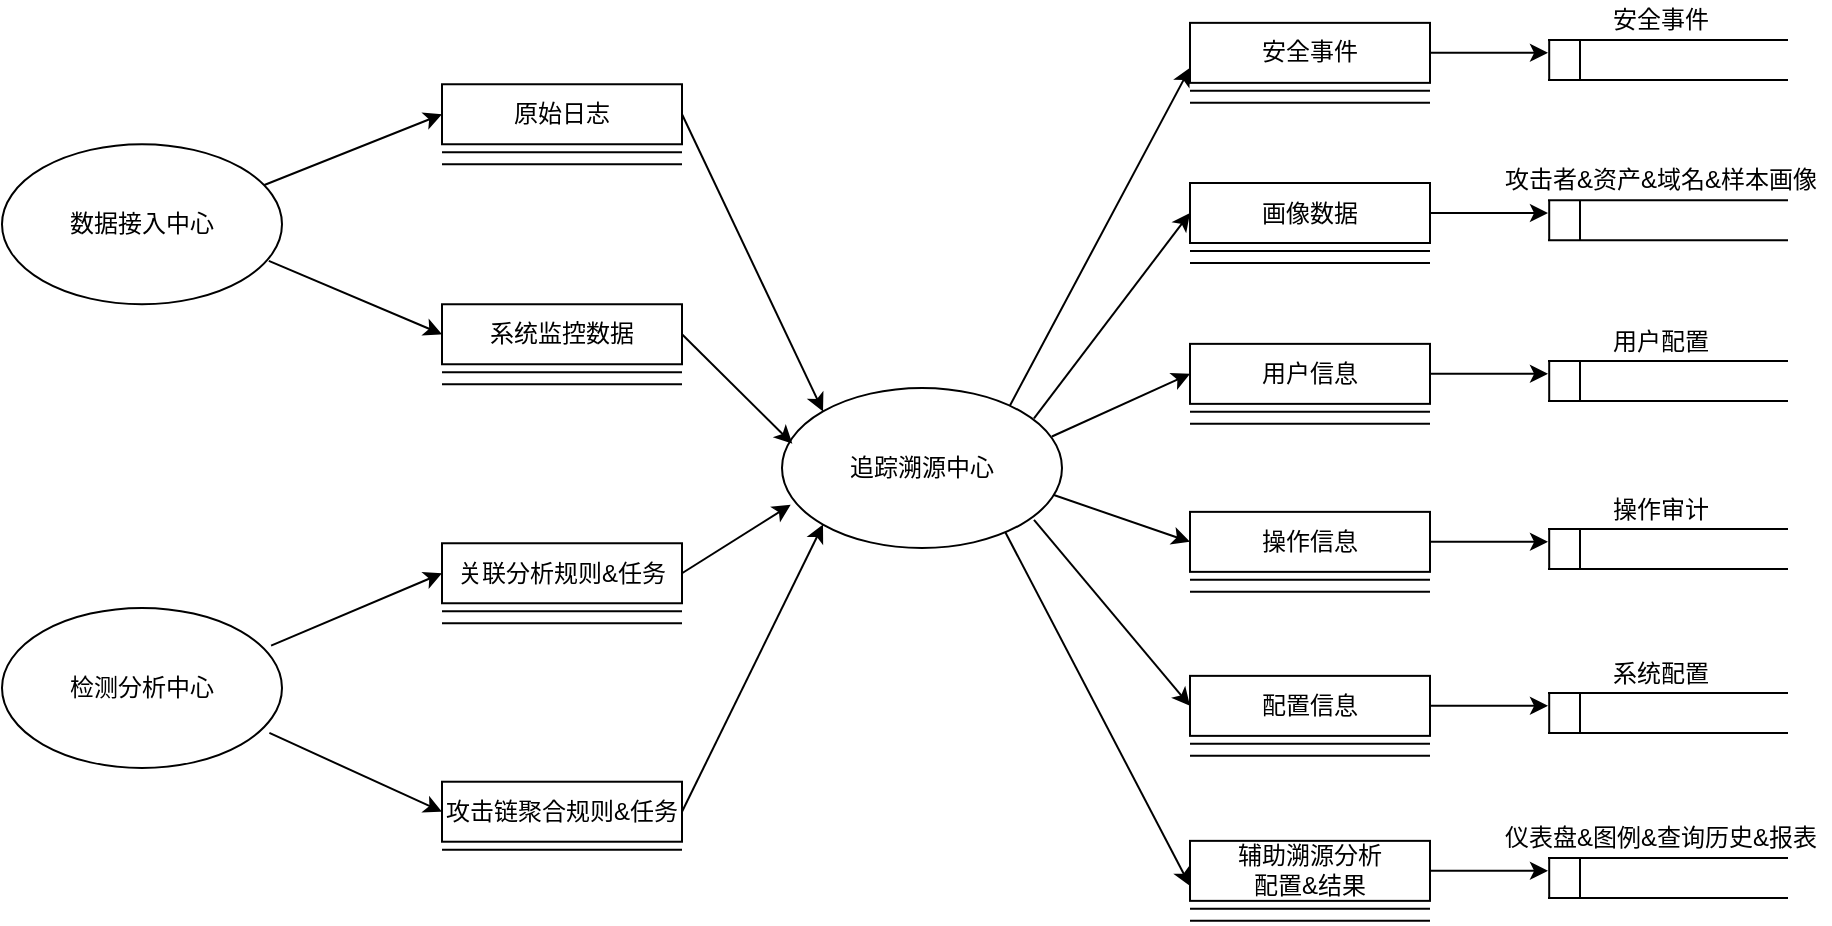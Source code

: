<mxfile version="17.1.3" type="github">
  <diagram id="C5RBs43oDa-KdzZeNtuy" name="Page-1">
    <mxGraphModel dx="2144" dy="838" grid="1" gridSize="10" guides="1" tooltips="1" connect="1" arrows="1" fold="1" page="1" pageScale="1" pageWidth="827" pageHeight="1169" math="0" shadow="0">
      <root>
        <mxCell id="WIyWlLk6GJQsqaUBKTNV-0" />
        <mxCell id="WIyWlLk6GJQsqaUBKTNV-1" parent="WIyWlLk6GJQsqaUBKTNV-0" />
        <mxCell id="dd_-8P8zt-6sIsuWf9Zp-0" style="edgeStyle=none;rounded=0;orthogonalLoop=1;jettySize=auto;html=1;exitX=0.9;exitY=0.19;exitDx=0;exitDy=0;entryX=0;entryY=0.5;entryDx=0;entryDy=0;exitPerimeter=0;" edge="1" parent="WIyWlLk6GJQsqaUBKTNV-1" source="dd_-8P8zt-6sIsuWf9Zp-6" target="dd_-8P8zt-6sIsuWf9Zp-15">
          <mxGeometry relative="1" as="geometry" />
        </mxCell>
        <mxCell id="dd_-8P8zt-6sIsuWf9Zp-1" style="rounded=0;orthogonalLoop=1;jettySize=auto;html=1;exitX=0.964;exitY=0.303;exitDx=0;exitDy=0;entryX=0;entryY=0.5;entryDx=0;entryDy=0;exitPerimeter=0;" edge="1" parent="WIyWlLk6GJQsqaUBKTNV-1" source="dd_-8P8zt-6sIsuWf9Zp-6" target="dd_-8P8zt-6sIsuWf9Zp-25">
          <mxGeometry relative="1" as="geometry" />
        </mxCell>
        <mxCell id="dd_-8P8zt-6sIsuWf9Zp-2" style="edgeStyle=none;rounded=0;orthogonalLoop=1;jettySize=auto;html=1;exitX=0.971;exitY=0.669;exitDx=0;exitDy=0;entryX=0;entryY=0.5;entryDx=0;entryDy=0;exitPerimeter=0;" edge="1" parent="WIyWlLk6GJQsqaUBKTNV-1" source="dd_-8P8zt-6sIsuWf9Zp-6" target="dd_-8P8zt-6sIsuWf9Zp-35">
          <mxGeometry relative="1" as="geometry" />
        </mxCell>
        <mxCell id="dd_-8P8zt-6sIsuWf9Zp-3" style="edgeStyle=none;rounded=0;orthogonalLoop=1;jettySize=auto;html=1;exitX=0.9;exitY=0.824;exitDx=0;exitDy=0;entryX=0;entryY=0.5;entryDx=0;entryDy=0;exitPerimeter=0;" edge="1" parent="WIyWlLk6GJQsqaUBKTNV-1" source="dd_-8P8zt-6sIsuWf9Zp-6" target="dd_-8P8zt-6sIsuWf9Zp-45">
          <mxGeometry relative="1" as="geometry" />
        </mxCell>
        <mxCell id="dd_-8P8zt-6sIsuWf9Zp-4" style="edgeStyle=none;rounded=0;orthogonalLoop=1;jettySize=auto;html=1;entryX=0;entryY=0.75;entryDx=0;entryDy=0;exitX=0.81;exitY=0.123;exitDx=0;exitDy=0;exitPerimeter=0;" edge="1" parent="WIyWlLk6GJQsqaUBKTNV-1" source="dd_-8P8zt-6sIsuWf9Zp-6" target="dd_-8P8zt-6sIsuWf9Zp-75">
          <mxGeometry relative="1" as="geometry" />
        </mxCell>
        <mxCell id="dd_-8P8zt-6sIsuWf9Zp-5" style="edgeStyle=none;rounded=0;orthogonalLoop=1;jettySize=auto;html=1;exitX=0.798;exitY=0.903;exitDx=0;exitDy=0;entryX=0;entryY=0.75;entryDx=0;entryDy=0;exitPerimeter=0;" edge="1" parent="WIyWlLk6GJQsqaUBKTNV-1" source="dd_-8P8zt-6sIsuWf9Zp-6" target="dd_-8P8zt-6sIsuWf9Zp-85">
          <mxGeometry relative="1" as="geometry" />
        </mxCell>
        <mxCell id="dd_-8P8zt-6sIsuWf9Zp-6" value="追踪溯源中心" style="ellipse;whiteSpace=wrap;html=1;" vertex="1" parent="WIyWlLk6GJQsqaUBKTNV-1">
          <mxGeometry x="170" y="270" width="140" height="80" as="geometry" />
        </mxCell>
        <mxCell id="dd_-8P8zt-6sIsuWf9Zp-7" style="edgeStyle=none;rounded=0;orthogonalLoop=1;jettySize=auto;html=1;entryX=0;entryY=0.5;entryDx=0;entryDy=0;exitX=0.928;exitY=0.261;exitDx=0;exitDy=0;exitPerimeter=0;" edge="1" parent="WIyWlLk6GJQsqaUBKTNV-1" source="dd_-8P8zt-6sIsuWf9Zp-9" target="dd_-8P8zt-6sIsuWf9Zp-11">
          <mxGeometry relative="1" as="geometry" />
        </mxCell>
        <mxCell id="dd_-8P8zt-6sIsuWf9Zp-8" style="rounded=0;orthogonalLoop=1;jettySize=auto;html=1;exitX=0.953;exitY=0.729;exitDx=0;exitDy=0;entryX=0;entryY=0.5;entryDx=0;entryDy=0;exitPerimeter=0;" edge="1" parent="WIyWlLk6GJQsqaUBKTNV-1" source="dd_-8P8zt-6sIsuWf9Zp-9" target="dd_-8P8zt-6sIsuWf9Zp-67">
          <mxGeometry relative="1" as="geometry" />
        </mxCell>
        <mxCell id="dd_-8P8zt-6sIsuWf9Zp-9" value="数据接入中心" style="ellipse;whiteSpace=wrap;html=1;" vertex="1" parent="WIyWlLk6GJQsqaUBKTNV-1">
          <mxGeometry x="-220" y="148.13" width="140" height="80" as="geometry" />
        </mxCell>
        <mxCell id="dd_-8P8zt-6sIsuWf9Zp-10" style="edgeStyle=none;rounded=0;orthogonalLoop=1;jettySize=auto;html=1;exitX=1;exitY=0.5;exitDx=0;exitDy=0;entryX=0;entryY=0;entryDx=0;entryDy=0;" edge="1" parent="WIyWlLk6GJQsqaUBKTNV-1" source="dd_-8P8zt-6sIsuWf9Zp-11" target="dd_-8P8zt-6sIsuWf9Zp-6">
          <mxGeometry relative="1" as="geometry" />
        </mxCell>
        <mxCell id="dd_-8P8zt-6sIsuWf9Zp-11" value="原始日志" style="rounded=0;whiteSpace=wrap;html=1;" vertex="1" parent="WIyWlLk6GJQsqaUBKTNV-1">
          <mxGeometry y="118.13" width="120" height="30" as="geometry" />
        </mxCell>
        <mxCell id="dd_-8P8zt-6sIsuWf9Zp-12" value="" style="endArrow=none;html=1;rounded=0;" edge="1" parent="WIyWlLk6GJQsqaUBKTNV-1">
          <mxGeometry width="50" height="50" relative="1" as="geometry">
            <mxPoint x="-2.274e-13" y="152.13" as="sourcePoint" />
            <mxPoint x="120" y="152.13" as="targetPoint" />
          </mxGeometry>
        </mxCell>
        <mxCell id="dd_-8P8zt-6sIsuWf9Zp-13" value="" style="endArrow=none;html=1;rounded=0;" edge="1" parent="WIyWlLk6GJQsqaUBKTNV-1">
          <mxGeometry width="50" height="50" relative="1" as="geometry">
            <mxPoint x="-2.274e-13" y="158.13" as="sourcePoint" />
            <mxPoint x="120" y="158.13" as="targetPoint" />
          </mxGeometry>
        </mxCell>
        <mxCell id="dd_-8P8zt-6sIsuWf9Zp-14" value="" style="edgeStyle=none;rounded=0;orthogonalLoop=1;jettySize=auto;html=1;exitX=1;exitY=0.5;exitDx=0;exitDy=0;" edge="1" parent="WIyWlLk6GJQsqaUBKTNV-1" source="dd_-8P8zt-6sIsuWf9Zp-15">
          <mxGeometry relative="1" as="geometry">
            <mxPoint x="553" y="182.5" as="targetPoint" />
          </mxGeometry>
        </mxCell>
        <mxCell id="dd_-8P8zt-6sIsuWf9Zp-15" value="画像数据" style="rounded=0;whiteSpace=wrap;html=1;" vertex="1" parent="WIyWlLk6GJQsqaUBKTNV-1">
          <mxGeometry x="374" y="167.5" width="120" height="30" as="geometry" />
        </mxCell>
        <mxCell id="dd_-8P8zt-6sIsuWf9Zp-16" value="" style="endArrow=none;html=1;rounded=0;" edge="1" parent="WIyWlLk6GJQsqaUBKTNV-1">
          <mxGeometry width="50" height="50" relative="1" as="geometry">
            <mxPoint x="374" y="201.5" as="sourcePoint" />
            <mxPoint x="494" y="201.5" as="targetPoint" />
          </mxGeometry>
        </mxCell>
        <mxCell id="dd_-8P8zt-6sIsuWf9Zp-17" value="" style="endArrow=none;html=1;rounded=0;" edge="1" parent="WIyWlLk6GJQsqaUBKTNV-1">
          <mxGeometry width="50" height="50" relative="1" as="geometry">
            <mxPoint x="374" y="207.5" as="sourcePoint" />
            <mxPoint x="494" y="207.5" as="targetPoint" />
          </mxGeometry>
        </mxCell>
        <mxCell id="dd_-8P8zt-6sIsuWf9Zp-18" value="攻击者&amp;amp;资产&amp;amp;域名&amp;amp;样本画像" style="text;html=1;align=center;verticalAlign=middle;resizable=0;points=[];autosize=1;strokeColor=none;fillColor=none;" vertex="1" parent="WIyWlLk6GJQsqaUBKTNV-1">
          <mxGeometry x="524" y="156.07" width="170" height="20" as="geometry" />
        </mxCell>
        <mxCell id="dd_-8P8zt-6sIsuWf9Zp-19" value="" style="group" vertex="1" connectable="0" parent="WIyWlLk6GJQsqaUBKTNV-1">
          <mxGeometry x="553" y="176.07" width="120" height="20" as="geometry" />
        </mxCell>
        <mxCell id="dd_-8P8zt-6sIsuWf9Zp-20" value="" style="endArrow=none;html=1;rounded=0;" edge="1" parent="dd_-8P8zt-6sIsuWf9Zp-19">
          <mxGeometry width="50" height="50" relative="1" as="geometry">
            <mxPoint x="0.6" y="20" as="sourcePoint" />
            <mxPoint x="0.6" as="targetPoint" />
          </mxGeometry>
        </mxCell>
        <mxCell id="dd_-8P8zt-6sIsuWf9Zp-21" value="" style="endArrow=none;html=1;rounded=0;" edge="1" parent="dd_-8P8zt-6sIsuWf9Zp-19">
          <mxGeometry width="50" height="50" relative="1" as="geometry">
            <mxPoint x="120" y="20" as="sourcePoint" />
            <mxPoint y="20" as="targetPoint" />
          </mxGeometry>
        </mxCell>
        <mxCell id="dd_-8P8zt-6sIsuWf9Zp-22" value="" style="endArrow=none;html=1;rounded=0;" edge="1" parent="dd_-8P8zt-6sIsuWf9Zp-19">
          <mxGeometry width="50" height="50" relative="1" as="geometry">
            <mxPoint x="120" as="sourcePoint" />
            <mxPoint as="targetPoint" />
          </mxGeometry>
        </mxCell>
        <mxCell id="dd_-8P8zt-6sIsuWf9Zp-23" value="" style="endArrow=none;html=1;rounded=0;" edge="1" parent="dd_-8P8zt-6sIsuWf9Zp-19">
          <mxGeometry width="50" height="50" relative="1" as="geometry">
            <mxPoint x="16.0" y="20" as="sourcePoint" />
            <mxPoint x="16.0" as="targetPoint" />
          </mxGeometry>
        </mxCell>
        <mxCell id="dd_-8P8zt-6sIsuWf9Zp-24" value="" style="edgeStyle=none;rounded=0;orthogonalLoop=1;jettySize=auto;html=1;exitX=1;exitY=0.5;exitDx=0;exitDy=0;" edge="1" parent="WIyWlLk6GJQsqaUBKTNV-1" source="dd_-8P8zt-6sIsuWf9Zp-25">
          <mxGeometry relative="1" as="geometry">
            <mxPoint x="553" y="262.93" as="targetPoint" />
          </mxGeometry>
        </mxCell>
        <mxCell id="dd_-8P8zt-6sIsuWf9Zp-25" value="用户信息" style="rounded=0;whiteSpace=wrap;html=1;" vertex="1" parent="WIyWlLk6GJQsqaUBKTNV-1">
          <mxGeometry x="374" y="247.93" width="120" height="30" as="geometry" />
        </mxCell>
        <mxCell id="dd_-8P8zt-6sIsuWf9Zp-26" value="" style="endArrow=none;html=1;rounded=0;" edge="1" parent="WIyWlLk6GJQsqaUBKTNV-1">
          <mxGeometry width="50" height="50" relative="1" as="geometry">
            <mxPoint x="374" y="281.93" as="sourcePoint" />
            <mxPoint x="494" y="281.93" as="targetPoint" />
          </mxGeometry>
        </mxCell>
        <mxCell id="dd_-8P8zt-6sIsuWf9Zp-27" value="" style="endArrow=none;html=1;rounded=0;" edge="1" parent="WIyWlLk6GJQsqaUBKTNV-1">
          <mxGeometry width="50" height="50" relative="1" as="geometry">
            <mxPoint x="374" y="287.93" as="sourcePoint" />
            <mxPoint x="494" y="287.93" as="targetPoint" />
          </mxGeometry>
        </mxCell>
        <mxCell id="dd_-8P8zt-6sIsuWf9Zp-28" value="用户配置" style="text;html=1;align=center;verticalAlign=middle;resizable=0;points=[];autosize=1;strokeColor=none;fillColor=none;" vertex="1" parent="WIyWlLk6GJQsqaUBKTNV-1">
          <mxGeometry x="579" y="236.5" width="60" height="20" as="geometry" />
        </mxCell>
        <mxCell id="dd_-8P8zt-6sIsuWf9Zp-29" value="" style="group" vertex="1" connectable="0" parent="WIyWlLk6GJQsqaUBKTNV-1">
          <mxGeometry x="553" y="256.5" width="120" height="20" as="geometry" />
        </mxCell>
        <mxCell id="dd_-8P8zt-6sIsuWf9Zp-30" value="" style="endArrow=none;html=1;rounded=0;" edge="1" parent="dd_-8P8zt-6sIsuWf9Zp-29">
          <mxGeometry width="50" height="50" relative="1" as="geometry">
            <mxPoint x="0.6" y="20" as="sourcePoint" />
            <mxPoint x="0.6" as="targetPoint" />
          </mxGeometry>
        </mxCell>
        <mxCell id="dd_-8P8zt-6sIsuWf9Zp-31" value="" style="endArrow=none;html=1;rounded=0;" edge="1" parent="dd_-8P8zt-6sIsuWf9Zp-29">
          <mxGeometry width="50" height="50" relative="1" as="geometry">
            <mxPoint x="120" y="20" as="sourcePoint" />
            <mxPoint y="20" as="targetPoint" />
          </mxGeometry>
        </mxCell>
        <mxCell id="dd_-8P8zt-6sIsuWf9Zp-32" value="" style="endArrow=none;html=1;rounded=0;" edge="1" parent="dd_-8P8zt-6sIsuWf9Zp-29">
          <mxGeometry width="50" height="50" relative="1" as="geometry">
            <mxPoint x="120" as="sourcePoint" />
            <mxPoint as="targetPoint" />
          </mxGeometry>
        </mxCell>
        <mxCell id="dd_-8P8zt-6sIsuWf9Zp-33" value="" style="endArrow=none;html=1;rounded=0;" edge="1" parent="dd_-8P8zt-6sIsuWf9Zp-29">
          <mxGeometry width="50" height="50" relative="1" as="geometry">
            <mxPoint x="16.0" y="20" as="sourcePoint" />
            <mxPoint x="16.0" as="targetPoint" />
          </mxGeometry>
        </mxCell>
        <mxCell id="dd_-8P8zt-6sIsuWf9Zp-34" value="" style="edgeStyle=none;rounded=0;orthogonalLoop=1;jettySize=auto;html=1;exitX=1;exitY=0.5;exitDx=0;exitDy=0;" edge="1" parent="WIyWlLk6GJQsqaUBKTNV-1" source="dd_-8P8zt-6sIsuWf9Zp-35">
          <mxGeometry relative="1" as="geometry">
            <mxPoint x="553" y="346.93" as="targetPoint" />
          </mxGeometry>
        </mxCell>
        <mxCell id="dd_-8P8zt-6sIsuWf9Zp-35" value="操作信息" style="rounded=0;whiteSpace=wrap;html=1;" vertex="1" parent="WIyWlLk6GJQsqaUBKTNV-1">
          <mxGeometry x="374" y="331.93" width="120" height="30" as="geometry" />
        </mxCell>
        <mxCell id="dd_-8P8zt-6sIsuWf9Zp-36" value="" style="endArrow=none;html=1;rounded=0;" edge="1" parent="WIyWlLk6GJQsqaUBKTNV-1">
          <mxGeometry width="50" height="50" relative="1" as="geometry">
            <mxPoint x="374" y="365.93" as="sourcePoint" />
            <mxPoint x="494" y="365.93" as="targetPoint" />
          </mxGeometry>
        </mxCell>
        <mxCell id="dd_-8P8zt-6sIsuWf9Zp-37" value="" style="endArrow=none;html=1;rounded=0;" edge="1" parent="WIyWlLk6GJQsqaUBKTNV-1">
          <mxGeometry width="50" height="50" relative="1" as="geometry">
            <mxPoint x="374" y="371.93" as="sourcePoint" />
            <mxPoint x="494" y="371.93" as="targetPoint" />
          </mxGeometry>
        </mxCell>
        <mxCell id="dd_-8P8zt-6sIsuWf9Zp-38" value="操作审计" style="text;html=1;align=center;verticalAlign=middle;resizable=0;points=[];autosize=1;strokeColor=none;fillColor=none;" vertex="1" parent="WIyWlLk6GJQsqaUBKTNV-1">
          <mxGeometry x="579" y="320.5" width="60" height="20" as="geometry" />
        </mxCell>
        <mxCell id="dd_-8P8zt-6sIsuWf9Zp-39" value="" style="group" vertex="1" connectable="0" parent="WIyWlLk6GJQsqaUBKTNV-1">
          <mxGeometry x="553" y="340.5" width="120" height="20" as="geometry" />
        </mxCell>
        <mxCell id="dd_-8P8zt-6sIsuWf9Zp-40" value="" style="endArrow=none;html=1;rounded=0;" edge="1" parent="dd_-8P8zt-6sIsuWf9Zp-39">
          <mxGeometry width="50" height="50" relative="1" as="geometry">
            <mxPoint x="0.6" y="20" as="sourcePoint" />
            <mxPoint x="0.6" as="targetPoint" />
          </mxGeometry>
        </mxCell>
        <mxCell id="dd_-8P8zt-6sIsuWf9Zp-41" value="" style="endArrow=none;html=1;rounded=0;" edge="1" parent="dd_-8P8zt-6sIsuWf9Zp-39">
          <mxGeometry width="50" height="50" relative="1" as="geometry">
            <mxPoint x="120" y="20" as="sourcePoint" />
            <mxPoint y="20" as="targetPoint" />
          </mxGeometry>
        </mxCell>
        <mxCell id="dd_-8P8zt-6sIsuWf9Zp-42" value="" style="endArrow=none;html=1;rounded=0;" edge="1" parent="dd_-8P8zt-6sIsuWf9Zp-39">
          <mxGeometry width="50" height="50" relative="1" as="geometry">
            <mxPoint x="120" as="sourcePoint" />
            <mxPoint as="targetPoint" />
          </mxGeometry>
        </mxCell>
        <mxCell id="dd_-8P8zt-6sIsuWf9Zp-43" value="" style="endArrow=none;html=1;rounded=0;" edge="1" parent="dd_-8P8zt-6sIsuWf9Zp-39">
          <mxGeometry width="50" height="50" relative="1" as="geometry">
            <mxPoint x="16.0" y="20" as="sourcePoint" />
            <mxPoint x="16.0" as="targetPoint" />
          </mxGeometry>
        </mxCell>
        <mxCell id="dd_-8P8zt-6sIsuWf9Zp-44" value="" style="edgeStyle=none;rounded=0;orthogonalLoop=1;jettySize=auto;html=1;exitX=1;exitY=0.5;exitDx=0;exitDy=0;" edge="1" parent="WIyWlLk6GJQsqaUBKTNV-1" source="dd_-8P8zt-6sIsuWf9Zp-45">
          <mxGeometry relative="1" as="geometry">
            <mxPoint x="553" y="428.93" as="targetPoint" />
          </mxGeometry>
        </mxCell>
        <mxCell id="dd_-8P8zt-6sIsuWf9Zp-45" value="配置信息" style="rounded=0;whiteSpace=wrap;html=1;" vertex="1" parent="WIyWlLk6GJQsqaUBKTNV-1">
          <mxGeometry x="374" y="413.93" width="120" height="30" as="geometry" />
        </mxCell>
        <mxCell id="dd_-8P8zt-6sIsuWf9Zp-46" value="" style="endArrow=none;html=1;rounded=0;" edge="1" parent="WIyWlLk6GJQsqaUBKTNV-1">
          <mxGeometry width="50" height="50" relative="1" as="geometry">
            <mxPoint x="374" y="447.93" as="sourcePoint" />
            <mxPoint x="494" y="447.93" as="targetPoint" />
          </mxGeometry>
        </mxCell>
        <mxCell id="dd_-8P8zt-6sIsuWf9Zp-47" value="" style="endArrow=none;html=1;rounded=0;" edge="1" parent="WIyWlLk6GJQsqaUBKTNV-1">
          <mxGeometry width="50" height="50" relative="1" as="geometry">
            <mxPoint x="374" y="453.93" as="sourcePoint" />
            <mxPoint x="494" y="453.93" as="targetPoint" />
          </mxGeometry>
        </mxCell>
        <mxCell id="dd_-8P8zt-6sIsuWf9Zp-48" value="系统配置" style="text;html=1;align=center;verticalAlign=middle;resizable=0;points=[];autosize=1;strokeColor=none;fillColor=none;" vertex="1" parent="WIyWlLk6GJQsqaUBKTNV-1">
          <mxGeometry x="579" y="402.5" width="60" height="20" as="geometry" />
        </mxCell>
        <mxCell id="dd_-8P8zt-6sIsuWf9Zp-49" value="" style="group" vertex="1" connectable="0" parent="WIyWlLk6GJQsqaUBKTNV-1">
          <mxGeometry x="553" y="422.5" width="120" height="20" as="geometry" />
        </mxCell>
        <mxCell id="dd_-8P8zt-6sIsuWf9Zp-50" value="" style="endArrow=none;html=1;rounded=0;" edge="1" parent="dd_-8P8zt-6sIsuWf9Zp-49">
          <mxGeometry width="50" height="50" relative="1" as="geometry">
            <mxPoint x="0.6" y="20" as="sourcePoint" />
            <mxPoint x="0.6" as="targetPoint" />
          </mxGeometry>
        </mxCell>
        <mxCell id="dd_-8P8zt-6sIsuWf9Zp-51" value="" style="endArrow=none;html=1;rounded=0;" edge="1" parent="dd_-8P8zt-6sIsuWf9Zp-49">
          <mxGeometry width="50" height="50" relative="1" as="geometry">
            <mxPoint x="120" y="20" as="sourcePoint" />
            <mxPoint y="20" as="targetPoint" />
          </mxGeometry>
        </mxCell>
        <mxCell id="dd_-8P8zt-6sIsuWf9Zp-52" value="" style="endArrow=none;html=1;rounded=0;" edge="1" parent="dd_-8P8zt-6sIsuWf9Zp-49">
          <mxGeometry width="50" height="50" relative="1" as="geometry">
            <mxPoint x="120" as="sourcePoint" />
            <mxPoint as="targetPoint" />
          </mxGeometry>
        </mxCell>
        <mxCell id="dd_-8P8zt-6sIsuWf9Zp-53" value="" style="endArrow=none;html=1;rounded=0;" edge="1" parent="dd_-8P8zt-6sIsuWf9Zp-49">
          <mxGeometry width="50" height="50" relative="1" as="geometry">
            <mxPoint x="16.0" y="20" as="sourcePoint" />
            <mxPoint x="16.0" as="targetPoint" />
          </mxGeometry>
        </mxCell>
        <mxCell id="dd_-8P8zt-6sIsuWf9Zp-54" style="edgeStyle=none;rounded=0;orthogonalLoop=1;jettySize=auto;html=1;entryX=0;entryY=0.5;entryDx=0;entryDy=0;exitX=0.961;exitY=0.235;exitDx=0;exitDy=0;exitPerimeter=0;" edge="1" parent="WIyWlLk6GJQsqaUBKTNV-1" source="dd_-8P8zt-6sIsuWf9Zp-57" target="dd_-8P8zt-6sIsuWf9Zp-59">
          <mxGeometry relative="1" as="geometry" />
        </mxCell>
        <mxCell id="dd_-8P8zt-6sIsuWf9Zp-55" style="edgeStyle=none;rounded=0;orthogonalLoop=1;jettySize=auto;html=1;exitX=0.955;exitY=0.781;exitDx=0;exitDy=0;entryX=0;entryY=0.5;entryDx=0;entryDy=0;exitPerimeter=0;" edge="1" parent="WIyWlLk6GJQsqaUBKTNV-1" source="dd_-8P8zt-6sIsuWf9Zp-57" target="dd_-8P8zt-6sIsuWf9Zp-63">
          <mxGeometry relative="1" as="geometry" />
        </mxCell>
        <mxCell id="dd_-8P8zt-6sIsuWf9Zp-57" value="检测分析中心" style="ellipse;whiteSpace=wrap;html=1;" vertex="1" parent="WIyWlLk6GJQsqaUBKTNV-1">
          <mxGeometry x="-220" y="379.99" width="140" height="80" as="geometry" />
        </mxCell>
        <mxCell id="dd_-8P8zt-6sIsuWf9Zp-58" style="edgeStyle=none;rounded=0;orthogonalLoop=1;jettySize=auto;html=1;exitX=1;exitY=0.5;exitDx=0;exitDy=0;entryX=0.031;entryY=0.73;entryDx=0;entryDy=0;entryPerimeter=0;" edge="1" parent="WIyWlLk6GJQsqaUBKTNV-1" source="dd_-8P8zt-6sIsuWf9Zp-59" target="dd_-8P8zt-6sIsuWf9Zp-6">
          <mxGeometry relative="1" as="geometry" />
        </mxCell>
        <mxCell id="dd_-8P8zt-6sIsuWf9Zp-59" value="关联分析规则&amp;amp;任务" style="rounded=0;whiteSpace=wrap;html=1;" vertex="1" parent="WIyWlLk6GJQsqaUBKTNV-1">
          <mxGeometry y="347.63" width="120" height="30" as="geometry" />
        </mxCell>
        <mxCell id="dd_-8P8zt-6sIsuWf9Zp-60" value="" style="endArrow=none;html=1;rounded=0;" edge="1" parent="WIyWlLk6GJQsqaUBKTNV-1">
          <mxGeometry width="50" height="50" relative="1" as="geometry">
            <mxPoint y="381.63" as="sourcePoint" />
            <mxPoint x="120" y="381.63" as="targetPoint" />
          </mxGeometry>
        </mxCell>
        <mxCell id="dd_-8P8zt-6sIsuWf9Zp-61" value="" style="endArrow=none;html=1;rounded=0;" edge="1" parent="WIyWlLk6GJQsqaUBKTNV-1">
          <mxGeometry width="50" height="50" relative="1" as="geometry">
            <mxPoint y="387.63" as="sourcePoint" />
            <mxPoint x="120" y="387.63" as="targetPoint" />
          </mxGeometry>
        </mxCell>
        <mxCell id="dd_-8P8zt-6sIsuWf9Zp-62" style="edgeStyle=none;rounded=0;orthogonalLoop=1;jettySize=auto;html=1;exitX=1;exitY=0.5;exitDx=0;exitDy=0;entryX=0;entryY=1;entryDx=0;entryDy=0;" edge="1" parent="WIyWlLk6GJQsqaUBKTNV-1" source="dd_-8P8zt-6sIsuWf9Zp-63" target="dd_-8P8zt-6sIsuWf9Zp-6">
          <mxGeometry relative="1" as="geometry" />
        </mxCell>
        <mxCell id="dd_-8P8zt-6sIsuWf9Zp-63" value="攻击链聚合规则&amp;amp;任务" style="rounded=0;whiteSpace=wrap;html=1;" vertex="1" parent="WIyWlLk6GJQsqaUBKTNV-1">
          <mxGeometry y="466.86" width="120" height="30" as="geometry" />
        </mxCell>
        <mxCell id="dd_-8P8zt-6sIsuWf9Zp-64" value="" style="endArrow=none;html=1;rounded=0;" edge="1" parent="WIyWlLk6GJQsqaUBKTNV-1">
          <mxGeometry width="50" height="50" relative="1" as="geometry">
            <mxPoint y="500.86" as="sourcePoint" />
            <mxPoint x="120" y="500.86" as="targetPoint" />
          </mxGeometry>
        </mxCell>
        <mxCell id="dd_-8P8zt-6sIsuWf9Zp-66" style="edgeStyle=none;rounded=0;orthogonalLoop=1;jettySize=auto;html=1;exitX=1;exitY=0.5;exitDx=0;exitDy=0;entryX=0.037;entryY=0.348;entryDx=0;entryDy=0;entryPerimeter=0;" edge="1" parent="WIyWlLk6GJQsqaUBKTNV-1" source="dd_-8P8zt-6sIsuWf9Zp-67" target="dd_-8P8zt-6sIsuWf9Zp-6">
          <mxGeometry relative="1" as="geometry" />
        </mxCell>
        <mxCell id="dd_-8P8zt-6sIsuWf9Zp-67" value="系统监控数据" style="rounded=0;whiteSpace=wrap;html=1;" vertex="1" parent="WIyWlLk6GJQsqaUBKTNV-1">
          <mxGeometry y="228.13" width="120" height="30" as="geometry" />
        </mxCell>
        <mxCell id="dd_-8P8zt-6sIsuWf9Zp-68" value="" style="endArrow=none;html=1;rounded=0;" edge="1" parent="WIyWlLk6GJQsqaUBKTNV-1">
          <mxGeometry width="50" height="50" relative="1" as="geometry">
            <mxPoint y="262.13" as="sourcePoint" />
            <mxPoint x="120" y="262.13" as="targetPoint" />
          </mxGeometry>
        </mxCell>
        <mxCell id="dd_-8P8zt-6sIsuWf9Zp-69" value="" style="endArrow=none;html=1;rounded=0;" edge="1" parent="WIyWlLk6GJQsqaUBKTNV-1">
          <mxGeometry width="50" height="50" relative="1" as="geometry">
            <mxPoint y="268.13" as="sourcePoint" />
            <mxPoint x="120" y="268.13" as="targetPoint" />
          </mxGeometry>
        </mxCell>
        <mxCell id="dd_-8P8zt-6sIsuWf9Zp-74" value="" style="edgeStyle=none;rounded=0;orthogonalLoop=1;jettySize=auto;html=1;exitX=1;exitY=0.5;exitDx=0;exitDy=0;" edge="1" parent="WIyWlLk6GJQsqaUBKTNV-1" source="dd_-8P8zt-6sIsuWf9Zp-75">
          <mxGeometry relative="1" as="geometry">
            <mxPoint x="553" y="102.43" as="targetPoint" />
          </mxGeometry>
        </mxCell>
        <mxCell id="dd_-8P8zt-6sIsuWf9Zp-75" value="安全事件" style="rounded=0;whiteSpace=wrap;html=1;" vertex="1" parent="WIyWlLk6GJQsqaUBKTNV-1">
          <mxGeometry x="374" y="87.43" width="120" height="30" as="geometry" />
        </mxCell>
        <mxCell id="dd_-8P8zt-6sIsuWf9Zp-76" value="" style="endArrow=none;html=1;rounded=0;" edge="1" parent="WIyWlLk6GJQsqaUBKTNV-1">
          <mxGeometry width="50" height="50" relative="1" as="geometry">
            <mxPoint x="374" y="121.43" as="sourcePoint" />
            <mxPoint x="494" y="121.43" as="targetPoint" />
          </mxGeometry>
        </mxCell>
        <mxCell id="dd_-8P8zt-6sIsuWf9Zp-77" value="" style="endArrow=none;html=1;rounded=0;" edge="1" parent="WIyWlLk6GJQsqaUBKTNV-1">
          <mxGeometry width="50" height="50" relative="1" as="geometry">
            <mxPoint x="374" y="127.43" as="sourcePoint" />
            <mxPoint x="494" y="127.43" as="targetPoint" />
          </mxGeometry>
        </mxCell>
        <mxCell id="dd_-8P8zt-6sIsuWf9Zp-78" value="安全事件" style="text;html=1;align=center;verticalAlign=middle;resizable=0;points=[];autosize=1;strokeColor=none;fillColor=none;" vertex="1" parent="WIyWlLk6GJQsqaUBKTNV-1">
          <mxGeometry x="579" y="76" width="60" height="20" as="geometry" />
        </mxCell>
        <mxCell id="dd_-8P8zt-6sIsuWf9Zp-79" value="" style="group" vertex="1" connectable="0" parent="WIyWlLk6GJQsqaUBKTNV-1">
          <mxGeometry x="553" y="96" width="120" height="20" as="geometry" />
        </mxCell>
        <mxCell id="dd_-8P8zt-6sIsuWf9Zp-80" value="" style="endArrow=none;html=1;rounded=0;" edge="1" parent="dd_-8P8zt-6sIsuWf9Zp-79">
          <mxGeometry width="50" height="50" relative="1" as="geometry">
            <mxPoint x="0.6" y="20" as="sourcePoint" />
            <mxPoint x="0.6" as="targetPoint" />
          </mxGeometry>
        </mxCell>
        <mxCell id="dd_-8P8zt-6sIsuWf9Zp-81" value="" style="endArrow=none;html=1;rounded=0;" edge="1" parent="dd_-8P8zt-6sIsuWf9Zp-79">
          <mxGeometry width="50" height="50" relative="1" as="geometry">
            <mxPoint x="120" y="20" as="sourcePoint" />
            <mxPoint y="20" as="targetPoint" />
          </mxGeometry>
        </mxCell>
        <mxCell id="dd_-8P8zt-6sIsuWf9Zp-82" value="" style="endArrow=none;html=1;rounded=0;" edge="1" parent="dd_-8P8zt-6sIsuWf9Zp-79">
          <mxGeometry width="50" height="50" relative="1" as="geometry">
            <mxPoint x="120" as="sourcePoint" />
            <mxPoint as="targetPoint" />
          </mxGeometry>
        </mxCell>
        <mxCell id="dd_-8P8zt-6sIsuWf9Zp-83" value="" style="endArrow=none;html=1;rounded=0;" edge="1" parent="dd_-8P8zt-6sIsuWf9Zp-79">
          <mxGeometry width="50" height="50" relative="1" as="geometry">
            <mxPoint x="16.0" y="20" as="sourcePoint" />
            <mxPoint x="16.0" as="targetPoint" />
          </mxGeometry>
        </mxCell>
        <mxCell id="dd_-8P8zt-6sIsuWf9Zp-84" value="" style="edgeStyle=none;rounded=0;orthogonalLoop=1;jettySize=auto;html=1;exitX=1;exitY=0.5;exitDx=0;exitDy=0;" edge="1" parent="WIyWlLk6GJQsqaUBKTNV-1" source="dd_-8P8zt-6sIsuWf9Zp-85">
          <mxGeometry relative="1" as="geometry">
            <mxPoint x="553" y="511.43" as="targetPoint" />
          </mxGeometry>
        </mxCell>
        <mxCell id="dd_-8P8zt-6sIsuWf9Zp-85" value="辅助溯源分析&lt;br&gt;配置&amp;amp;结果" style="rounded=0;whiteSpace=wrap;html=1;" vertex="1" parent="WIyWlLk6GJQsqaUBKTNV-1">
          <mxGeometry x="374" y="496.43" width="120" height="30" as="geometry" />
        </mxCell>
        <mxCell id="dd_-8P8zt-6sIsuWf9Zp-86" value="" style="endArrow=none;html=1;rounded=0;" edge="1" parent="WIyWlLk6GJQsqaUBKTNV-1">
          <mxGeometry width="50" height="50" relative="1" as="geometry">
            <mxPoint x="374" y="530.43" as="sourcePoint" />
            <mxPoint x="494" y="530.43" as="targetPoint" />
          </mxGeometry>
        </mxCell>
        <mxCell id="dd_-8P8zt-6sIsuWf9Zp-87" value="" style="endArrow=none;html=1;rounded=0;" edge="1" parent="WIyWlLk6GJQsqaUBKTNV-1">
          <mxGeometry width="50" height="50" relative="1" as="geometry">
            <mxPoint x="374" y="536.43" as="sourcePoint" />
            <mxPoint x="494" y="536.43" as="targetPoint" />
          </mxGeometry>
        </mxCell>
        <mxCell id="dd_-8P8zt-6sIsuWf9Zp-88" value="仪表盘&amp;amp;图例&amp;amp;查询历史&amp;amp;报表" style="text;html=1;align=center;verticalAlign=middle;resizable=0;points=[];autosize=1;strokeColor=none;fillColor=none;" vertex="1" parent="WIyWlLk6GJQsqaUBKTNV-1">
          <mxGeometry x="524" y="485" width="170" height="20" as="geometry" />
        </mxCell>
        <mxCell id="dd_-8P8zt-6sIsuWf9Zp-89" value="" style="group" vertex="1" connectable="0" parent="WIyWlLk6GJQsqaUBKTNV-1">
          <mxGeometry x="553" y="505" width="120" height="20" as="geometry" />
        </mxCell>
        <mxCell id="dd_-8P8zt-6sIsuWf9Zp-90" value="" style="endArrow=none;html=1;rounded=0;" edge="1" parent="dd_-8P8zt-6sIsuWf9Zp-89">
          <mxGeometry width="50" height="50" relative="1" as="geometry">
            <mxPoint x="0.6" y="20" as="sourcePoint" />
            <mxPoint x="0.6" as="targetPoint" />
          </mxGeometry>
        </mxCell>
        <mxCell id="dd_-8P8zt-6sIsuWf9Zp-91" value="" style="endArrow=none;html=1;rounded=0;" edge="1" parent="dd_-8P8zt-6sIsuWf9Zp-89">
          <mxGeometry width="50" height="50" relative="1" as="geometry">
            <mxPoint x="120" y="20" as="sourcePoint" />
            <mxPoint y="20" as="targetPoint" />
          </mxGeometry>
        </mxCell>
        <mxCell id="dd_-8P8zt-6sIsuWf9Zp-92" value="" style="endArrow=none;html=1;rounded=0;" edge="1" parent="dd_-8P8zt-6sIsuWf9Zp-89">
          <mxGeometry width="50" height="50" relative="1" as="geometry">
            <mxPoint x="120" as="sourcePoint" />
            <mxPoint as="targetPoint" />
          </mxGeometry>
        </mxCell>
        <mxCell id="dd_-8P8zt-6sIsuWf9Zp-93" value="" style="endArrow=none;html=1;rounded=0;" edge="1" parent="dd_-8P8zt-6sIsuWf9Zp-89">
          <mxGeometry width="50" height="50" relative="1" as="geometry">
            <mxPoint x="16.0" y="20" as="sourcePoint" />
            <mxPoint x="16.0" as="targetPoint" />
          </mxGeometry>
        </mxCell>
      </root>
    </mxGraphModel>
  </diagram>
</mxfile>
